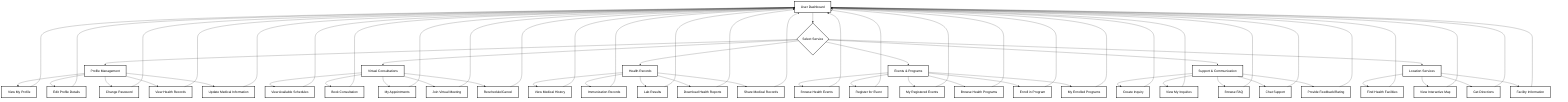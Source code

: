 flowchart TD
    %% ========================================
    %% USER MODULE FLOW
    %% ========================================
    
    UserDashboard[User Dashboard] --> UserChoice{Select Service}
    
    %% Profile Management
    UserChoice --> ProfileMgmt[Profile Management]
    ProfileMgmt --> ViewProfile[View My Profile]
    ProfileMgmt --> EditProfile[Edit Profile Details]
    ProfileMgmt --> UpdatePassword[Change Password]
    ProfileMgmt --> ViewHealthRecords[View Health Records]
    ProfileMgmt --> UpdateMedicalInfo[Update Medical Information]
    
    %% Consultations
    UserChoice --> Consultations[Virtual Consultations]
    Consultations --> ViewSchedules[View Available Schedules]
    Consultations --> BookConsultation[Book Consultation]
    Consultations --> MyAppointments[My Appointments]
    Consultations --> JoinConsultation[Join Virtual Meeting]
    Consultations --> RescheduleCancel[Reschedule/Cancel]
    
    %% Health Records
    UserChoice --> HealthRecords[Health Records]
    HealthRecords --> MedicalHistory[View Medical History]
    HealthRecords --> ImmunizationRecords[Immunization Records]
    HealthRecords --> LabResults[Lab Results]
    HealthRecords --> DownloadReports[Download Health Reports]
    HealthRecords --> ShareRecords[Share Medical Records]
    
    %% Events & Programs
    UserChoice --> EventsPrograms[Events & Programs]
    EventsPrograms --> BrowseEvents[Browse Health Events]
    EventsPrograms --> RegisterEvent[Register for Event]
    EventsPrograms --> MyEvents[My Registered Events]
    EventsPrograms --> BrowsePrograms[Browse Health Programs]
    EventsPrograms --> EnrollProgram[Enroll in Program]
    EventsPrograms --> MyPrograms[My Enrolled Programs]
    
    %% Support & Communication
    UserChoice --> Support[Support & Communication]
    Support --> CreateInquiry[Create Inquiry]
    Support --> MyInquiries[View My Inquiries]
    Support --> FAQ[Browse FAQ]
    Support --> ChatSupport[Chat Support]
    Support --> FeedbackRating[Provide Feedback/Rating]
    
    %% Location Services
    UserChoice --> LocationServices[Location Services]
    LocationServices --> FindFacilities[Find Health Facilities]
    LocationServices --> ViewMap[View Interactive Map]
    LocationServices --> GetDirections[Get Directions]
    LocationServices --> FacilityInfo[Facility Information]
    
    %% Return to Dashboard
    ViewProfile --> UserDashboard
    EditProfile --> UserDashboard
    UpdatePassword --> UserDashboard
    ViewHealthRecords --> UserDashboard
    UpdateMedicalInfo --> UserDashboard
    ViewSchedules --> UserDashboard
    BookConsultation --> UserDashboard
    MyAppointments --> UserDashboard
    JoinConsultation --> UserDashboard
    RescheduleCancel --> UserDashboard
    MedicalHistory --> UserDashboard
    ImmunizationRecords --> UserDashboard
    LabResults --> UserDashboard
    DownloadReports --> UserDashboard
    ShareRecords --> UserDashboard
    BrowseEvents --> UserDashboard
    RegisterEvent --> UserDashboard
    MyEvents --> UserDashboard
    BrowsePrograms --> UserDashboard
    EnrollProgram --> UserDashboard
    MyPrograms --> UserDashboard
    CreateInquiry --> UserDashboard
    MyInquiries --> UserDashboard
    FAQ --> UserDashboard
    ChatSupport --> UserDashboard
    FeedbackRating --> UserDashboard
    FindFacilities --> UserDashboard
    ViewMap --> UserDashboard
    GetDirections --> UserDashboard
    FacilityInfo --> UserDashboard
    
    %% Styling
    classDef dashboard fill:transparent,stroke:#000,stroke-width:2px,color:#000
    classDef module fill:transparent,stroke:#000,stroke-width:2px,color:#000
    classDef function fill:transparent,stroke:#000,stroke-width:2px,color:#000
    classDef decision fill:transparent,stroke:#000,stroke-width:2px,color:#000
    
    class UserDashboard dashboard
    class ProfileMgmt,Consultations,HealthRecords,EventsPrograms,Support,LocationServices module
    class ViewProfile,EditProfile,UpdatePassword,ViewHealthRecords,UpdateMedicalInfo,ViewSchedules,BookConsultation,MyAppointments,JoinConsultation,RescheduleCancel,MedicalHistory,ImmunizationRecords,LabResults,DownloadReports,ShareRecords,BrowseEvents,RegisterEvent,MyEvents,BrowsePrograms,EnrollProgram,MyPrograms,CreateInquiry,MyInquiries,FAQ,ChatSupport,FeedbackRating,FindFacilities,ViewMap,GetDirections,FacilityInfo function
    class UserChoice decision